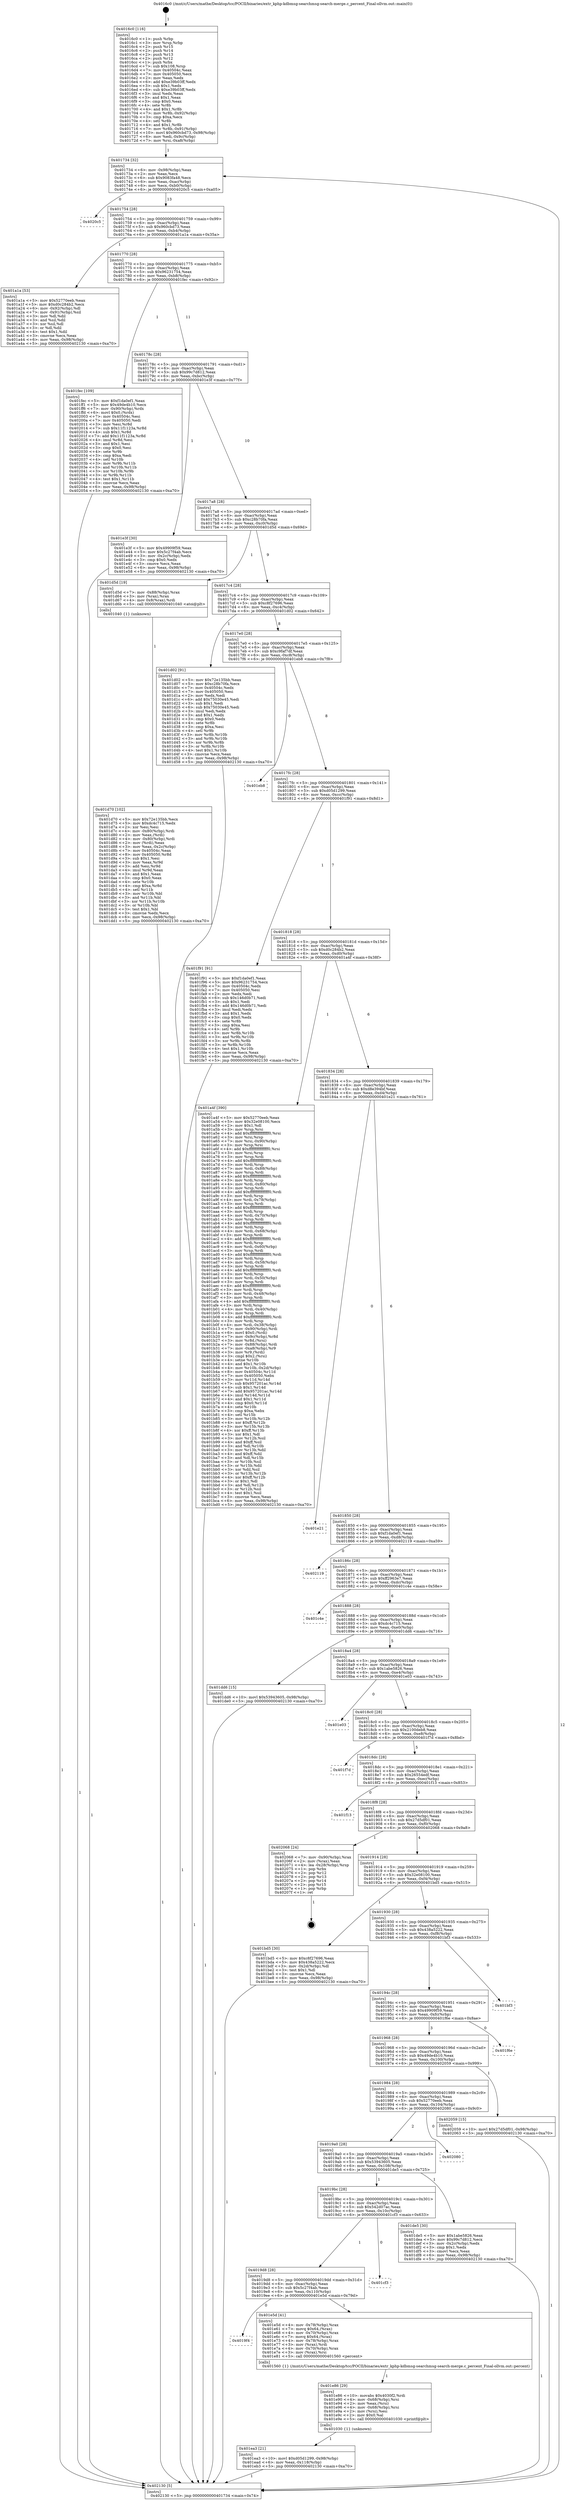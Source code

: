 digraph "0x4016c0" {
  label = "0x4016c0 (/mnt/c/Users/mathe/Desktop/tcc/POCII/binaries/extr_kphp-kdbmsg-searchmsg-search-merge.c_percent_Final-ollvm.out::main(0))"
  labelloc = "t"
  node[shape=record]

  Entry [label="",width=0.3,height=0.3,shape=circle,fillcolor=black,style=filled]
  "0x401734" [label="{
     0x401734 [32]\l
     | [instrs]\l
     &nbsp;&nbsp;0x401734 \<+6\>: mov -0x98(%rbp),%eax\l
     &nbsp;&nbsp;0x40173a \<+2\>: mov %eax,%ecx\l
     &nbsp;&nbsp;0x40173c \<+6\>: sub $0x9083fa48,%ecx\l
     &nbsp;&nbsp;0x401742 \<+6\>: mov %eax,-0xac(%rbp)\l
     &nbsp;&nbsp;0x401748 \<+6\>: mov %ecx,-0xb0(%rbp)\l
     &nbsp;&nbsp;0x40174e \<+6\>: je 00000000004020c5 \<main+0xa05\>\l
  }"]
  "0x4020c5" [label="{
     0x4020c5\l
  }", style=dashed]
  "0x401754" [label="{
     0x401754 [28]\l
     | [instrs]\l
     &nbsp;&nbsp;0x401754 \<+5\>: jmp 0000000000401759 \<main+0x99\>\l
     &nbsp;&nbsp;0x401759 \<+6\>: mov -0xac(%rbp),%eax\l
     &nbsp;&nbsp;0x40175f \<+5\>: sub $0x960cbd73,%eax\l
     &nbsp;&nbsp;0x401764 \<+6\>: mov %eax,-0xb4(%rbp)\l
     &nbsp;&nbsp;0x40176a \<+6\>: je 0000000000401a1a \<main+0x35a\>\l
  }"]
  Exit [label="",width=0.3,height=0.3,shape=circle,fillcolor=black,style=filled,peripheries=2]
  "0x401a1a" [label="{
     0x401a1a [53]\l
     | [instrs]\l
     &nbsp;&nbsp;0x401a1a \<+5\>: mov $0x52770eeb,%eax\l
     &nbsp;&nbsp;0x401a1f \<+5\>: mov $0xd0c284b2,%ecx\l
     &nbsp;&nbsp;0x401a24 \<+6\>: mov -0x92(%rbp),%dl\l
     &nbsp;&nbsp;0x401a2a \<+7\>: mov -0x91(%rbp),%sil\l
     &nbsp;&nbsp;0x401a31 \<+3\>: mov %dl,%dil\l
     &nbsp;&nbsp;0x401a34 \<+3\>: and %sil,%dil\l
     &nbsp;&nbsp;0x401a37 \<+3\>: xor %sil,%dl\l
     &nbsp;&nbsp;0x401a3a \<+3\>: or %dl,%dil\l
     &nbsp;&nbsp;0x401a3d \<+4\>: test $0x1,%dil\l
     &nbsp;&nbsp;0x401a41 \<+3\>: cmovne %ecx,%eax\l
     &nbsp;&nbsp;0x401a44 \<+6\>: mov %eax,-0x98(%rbp)\l
     &nbsp;&nbsp;0x401a4a \<+5\>: jmp 0000000000402130 \<main+0xa70\>\l
  }"]
  "0x401770" [label="{
     0x401770 [28]\l
     | [instrs]\l
     &nbsp;&nbsp;0x401770 \<+5\>: jmp 0000000000401775 \<main+0xb5\>\l
     &nbsp;&nbsp;0x401775 \<+6\>: mov -0xac(%rbp),%eax\l
     &nbsp;&nbsp;0x40177b \<+5\>: sub $0x96231754,%eax\l
     &nbsp;&nbsp;0x401780 \<+6\>: mov %eax,-0xb8(%rbp)\l
     &nbsp;&nbsp;0x401786 \<+6\>: je 0000000000401fec \<main+0x92c\>\l
  }"]
  "0x402130" [label="{
     0x402130 [5]\l
     | [instrs]\l
     &nbsp;&nbsp;0x402130 \<+5\>: jmp 0000000000401734 \<main+0x74\>\l
  }"]
  "0x4016c0" [label="{
     0x4016c0 [116]\l
     | [instrs]\l
     &nbsp;&nbsp;0x4016c0 \<+1\>: push %rbp\l
     &nbsp;&nbsp;0x4016c1 \<+3\>: mov %rsp,%rbp\l
     &nbsp;&nbsp;0x4016c4 \<+2\>: push %r15\l
     &nbsp;&nbsp;0x4016c6 \<+2\>: push %r14\l
     &nbsp;&nbsp;0x4016c8 \<+2\>: push %r13\l
     &nbsp;&nbsp;0x4016ca \<+2\>: push %r12\l
     &nbsp;&nbsp;0x4016cc \<+1\>: push %rbx\l
     &nbsp;&nbsp;0x4016cd \<+7\>: sub $0x108,%rsp\l
     &nbsp;&nbsp;0x4016d4 \<+7\>: mov 0x40504c,%eax\l
     &nbsp;&nbsp;0x4016db \<+7\>: mov 0x405050,%ecx\l
     &nbsp;&nbsp;0x4016e2 \<+2\>: mov %eax,%edx\l
     &nbsp;&nbsp;0x4016e4 \<+6\>: add $0xe39b03ff,%edx\l
     &nbsp;&nbsp;0x4016ea \<+3\>: sub $0x1,%edx\l
     &nbsp;&nbsp;0x4016ed \<+6\>: sub $0xe39b03ff,%edx\l
     &nbsp;&nbsp;0x4016f3 \<+3\>: imul %edx,%eax\l
     &nbsp;&nbsp;0x4016f6 \<+3\>: and $0x1,%eax\l
     &nbsp;&nbsp;0x4016f9 \<+3\>: cmp $0x0,%eax\l
     &nbsp;&nbsp;0x4016fc \<+4\>: sete %r8b\l
     &nbsp;&nbsp;0x401700 \<+4\>: and $0x1,%r8b\l
     &nbsp;&nbsp;0x401704 \<+7\>: mov %r8b,-0x92(%rbp)\l
     &nbsp;&nbsp;0x40170b \<+3\>: cmp $0xa,%ecx\l
     &nbsp;&nbsp;0x40170e \<+4\>: setl %r8b\l
     &nbsp;&nbsp;0x401712 \<+4\>: and $0x1,%r8b\l
     &nbsp;&nbsp;0x401716 \<+7\>: mov %r8b,-0x91(%rbp)\l
     &nbsp;&nbsp;0x40171d \<+10\>: movl $0x960cbd73,-0x98(%rbp)\l
     &nbsp;&nbsp;0x401727 \<+6\>: mov %edi,-0x9c(%rbp)\l
     &nbsp;&nbsp;0x40172d \<+7\>: mov %rsi,-0xa8(%rbp)\l
  }"]
  "0x401ea3" [label="{
     0x401ea3 [21]\l
     | [instrs]\l
     &nbsp;&nbsp;0x401ea3 \<+10\>: movl $0xd05d1299,-0x98(%rbp)\l
     &nbsp;&nbsp;0x401ead \<+6\>: mov %eax,-0x118(%rbp)\l
     &nbsp;&nbsp;0x401eb3 \<+5\>: jmp 0000000000402130 \<main+0xa70\>\l
  }"]
  "0x401fec" [label="{
     0x401fec [109]\l
     | [instrs]\l
     &nbsp;&nbsp;0x401fec \<+5\>: mov $0xf1da0ef1,%eax\l
     &nbsp;&nbsp;0x401ff1 \<+5\>: mov $0x49de4b10,%ecx\l
     &nbsp;&nbsp;0x401ff6 \<+7\>: mov -0x90(%rbp),%rdx\l
     &nbsp;&nbsp;0x401ffd \<+6\>: movl $0x0,(%rdx)\l
     &nbsp;&nbsp;0x402003 \<+7\>: mov 0x40504c,%esi\l
     &nbsp;&nbsp;0x40200a \<+7\>: mov 0x405050,%edi\l
     &nbsp;&nbsp;0x402011 \<+3\>: mov %esi,%r8d\l
     &nbsp;&nbsp;0x402014 \<+7\>: sub $0x11f1123a,%r8d\l
     &nbsp;&nbsp;0x40201b \<+4\>: sub $0x1,%r8d\l
     &nbsp;&nbsp;0x40201f \<+7\>: add $0x11f1123a,%r8d\l
     &nbsp;&nbsp;0x402026 \<+4\>: imul %r8d,%esi\l
     &nbsp;&nbsp;0x40202a \<+3\>: and $0x1,%esi\l
     &nbsp;&nbsp;0x40202d \<+3\>: cmp $0x0,%esi\l
     &nbsp;&nbsp;0x402030 \<+4\>: sete %r9b\l
     &nbsp;&nbsp;0x402034 \<+3\>: cmp $0xa,%edi\l
     &nbsp;&nbsp;0x402037 \<+4\>: setl %r10b\l
     &nbsp;&nbsp;0x40203b \<+3\>: mov %r9b,%r11b\l
     &nbsp;&nbsp;0x40203e \<+3\>: and %r10b,%r11b\l
     &nbsp;&nbsp;0x402041 \<+3\>: xor %r10b,%r9b\l
     &nbsp;&nbsp;0x402044 \<+3\>: or %r9b,%r11b\l
     &nbsp;&nbsp;0x402047 \<+4\>: test $0x1,%r11b\l
     &nbsp;&nbsp;0x40204b \<+3\>: cmovne %ecx,%eax\l
     &nbsp;&nbsp;0x40204e \<+6\>: mov %eax,-0x98(%rbp)\l
     &nbsp;&nbsp;0x402054 \<+5\>: jmp 0000000000402130 \<main+0xa70\>\l
  }"]
  "0x40178c" [label="{
     0x40178c [28]\l
     | [instrs]\l
     &nbsp;&nbsp;0x40178c \<+5\>: jmp 0000000000401791 \<main+0xd1\>\l
     &nbsp;&nbsp;0x401791 \<+6\>: mov -0xac(%rbp),%eax\l
     &nbsp;&nbsp;0x401797 \<+5\>: sub $0x99c7d812,%eax\l
     &nbsp;&nbsp;0x40179c \<+6\>: mov %eax,-0xbc(%rbp)\l
     &nbsp;&nbsp;0x4017a2 \<+6\>: je 0000000000401e3f \<main+0x77f\>\l
  }"]
  "0x401e86" [label="{
     0x401e86 [29]\l
     | [instrs]\l
     &nbsp;&nbsp;0x401e86 \<+10\>: movabs $0x4030f2,%rdi\l
     &nbsp;&nbsp;0x401e90 \<+4\>: mov -0x68(%rbp),%rsi\l
     &nbsp;&nbsp;0x401e94 \<+2\>: mov %eax,(%rsi)\l
     &nbsp;&nbsp;0x401e96 \<+4\>: mov -0x68(%rbp),%rsi\l
     &nbsp;&nbsp;0x401e9a \<+2\>: mov (%rsi),%esi\l
     &nbsp;&nbsp;0x401e9c \<+2\>: mov $0x0,%al\l
     &nbsp;&nbsp;0x401e9e \<+5\>: call 0000000000401030 \<printf@plt\>\l
     | [calls]\l
     &nbsp;&nbsp;0x401030 \{1\} (unknown)\l
  }"]
  "0x401e3f" [label="{
     0x401e3f [30]\l
     | [instrs]\l
     &nbsp;&nbsp;0x401e3f \<+5\>: mov $0x49909f59,%eax\l
     &nbsp;&nbsp;0x401e44 \<+5\>: mov $0x5c27f4ab,%ecx\l
     &nbsp;&nbsp;0x401e49 \<+3\>: mov -0x2c(%rbp),%edx\l
     &nbsp;&nbsp;0x401e4c \<+3\>: cmp $0x0,%edx\l
     &nbsp;&nbsp;0x401e4f \<+3\>: cmove %ecx,%eax\l
     &nbsp;&nbsp;0x401e52 \<+6\>: mov %eax,-0x98(%rbp)\l
     &nbsp;&nbsp;0x401e58 \<+5\>: jmp 0000000000402130 \<main+0xa70\>\l
  }"]
  "0x4017a8" [label="{
     0x4017a8 [28]\l
     | [instrs]\l
     &nbsp;&nbsp;0x4017a8 \<+5\>: jmp 00000000004017ad \<main+0xed\>\l
     &nbsp;&nbsp;0x4017ad \<+6\>: mov -0xac(%rbp),%eax\l
     &nbsp;&nbsp;0x4017b3 \<+5\>: sub $0xc28b70fa,%eax\l
     &nbsp;&nbsp;0x4017b8 \<+6\>: mov %eax,-0xc0(%rbp)\l
     &nbsp;&nbsp;0x4017be \<+6\>: je 0000000000401d5d \<main+0x69d\>\l
  }"]
  "0x4019f4" [label="{
     0x4019f4\l
  }", style=dashed]
  "0x401d5d" [label="{
     0x401d5d [19]\l
     | [instrs]\l
     &nbsp;&nbsp;0x401d5d \<+7\>: mov -0x88(%rbp),%rax\l
     &nbsp;&nbsp;0x401d64 \<+3\>: mov (%rax),%rax\l
     &nbsp;&nbsp;0x401d67 \<+4\>: mov 0x8(%rax),%rdi\l
     &nbsp;&nbsp;0x401d6b \<+5\>: call 0000000000401040 \<atoi@plt\>\l
     | [calls]\l
     &nbsp;&nbsp;0x401040 \{1\} (unknown)\l
  }"]
  "0x4017c4" [label="{
     0x4017c4 [28]\l
     | [instrs]\l
     &nbsp;&nbsp;0x4017c4 \<+5\>: jmp 00000000004017c9 \<main+0x109\>\l
     &nbsp;&nbsp;0x4017c9 \<+6\>: mov -0xac(%rbp),%eax\l
     &nbsp;&nbsp;0x4017cf \<+5\>: sub $0xc8f27696,%eax\l
     &nbsp;&nbsp;0x4017d4 \<+6\>: mov %eax,-0xc4(%rbp)\l
     &nbsp;&nbsp;0x4017da \<+6\>: je 0000000000401d02 \<main+0x642\>\l
  }"]
  "0x401e5d" [label="{
     0x401e5d [41]\l
     | [instrs]\l
     &nbsp;&nbsp;0x401e5d \<+4\>: mov -0x78(%rbp),%rax\l
     &nbsp;&nbsp;0x401e61 \<+7\>: movq $0x64,(%rax)\l
     &nbsp;&nbsp;0x401e68 \<+4\>: mov -0x70(%rbp),%rax\l
     &nbsp;&nbsp;0x401e6c \<+7\>: movq $0x64,(%rax)\l
     &nbsp;&nbsp;0x401e73 \<+4\>: mov -0x78(%rbp),%rax\l
     &nbsp;&nbsp;0x401e77 \<+3\>: mov (%rax),%rdi\l
     &nbsp;&nbsp;0x401e7a \<+4\>: mov -0x70(%rbp),%rax\l
     &nbsp;&nbsp;0x401e7e \<+3\>: mov (%rax),%rsi\l
     &nbsp;&nbsp;0x401e81 \<+5\>: call 0000000000401560 \<percent\>\l
     | [calls]\l
     &nbsp;&nbsp;0x401560 \{1\} (/mnt/c/Users/mathe/Desktop/tcc/POCII/binaries/extr_kphp-kdbmsg-searchmsg-search-merge.c_percent_Final-ollvm.out::percent)\l
  }"]
  "0x401d02" [label="{
     0x401d02 [91]\l
     | [instrs]\l
     &nbsp;&nbsp;0x401d02 \<+5\>: mov $0x72e135bb,%eax\l
     &nbsp;&nbsp;0x401d07 \<+5\>: mov $0xc28b70fa,%ecx\l
     &nbsp;&nbsp;0x401d0c \<+7\>: mov 0x40504c,%edx\l
     &nbsp;&nbsp;0x401d13 \<+7\>: mov 0x405050,%esi\l
     &nbsp;&nbsp;0x401d1a \<+2\>: mov %edx,%edi\l
     &nbsp;&nbsp;0x401d1c \<+6\>: add $0x75030e45,%edi\l
     &nbsp;&nbsp;0x401d22 \<+3\>: sub $0x1,%edi\l
     &nbsp;&nbsp;0x401d25 \<+6\>: sub $0x75030e45,%edi\l
     &nbsp;&nbsp;0x401d2b \<+3\>: imul %edi,%edx\l
     &nbsp;&nbsp;0x401d2e \<+3\>: and $0x1,%edx\l
     &nbsp;&nbsp;0x401d31 \<+3\>: cmp $0x0,%edx\l
     &nbsp;&nbsp;0x401d34 \<+4\>: sete %r8b\l
     &nbsp;&nbsp;0x401d38 \<+3\>: cmp $0xa,%esi\l
     &nbsp;&nbsp;0x401d3b \<+4\>: setl %r9b\l
     &nbsp;&nbsp;0x401d3f \<+3\>: mov %r8b,%r10b\l
     &nbsp;&nbsp;0x401d42 \<+3\>: and %r9b,%r10b\l
     &nbsp;&nbsp;0x401d45 \<+3\>: xor %r9b,%r8b\l
     &nbsp;&nbsp;0x401d48 \<+3\>: or %r8b,%r10b\l
     &nbsp;&nbsp;0x401d4b \<+4\>: test $0x1,%r10b\l
     &nbsp;&nbsp;0x401d4f \<+3\>: cmovne %ecx,%eax\l
     &nbsp;&nbsp;0x401d52 \<+6\>: mov %eax,-0x98(%rbp)\l
     &nbsp;&nbsp;0x401d58 \<+5\>: jmp 0000000000402130 \<main+0xa70\>\l
  }"]
  "0x4017e0" [label="{
     0x4017e0 [28]\l
     | [instrs]\l
     &nbsp;&nbsp;0x4017e0 \<+5\>: jmp 00000000004017e5 \<main+0x125\>\l
     &nbsp;&nbsp;0x4017e5 \<+6\>: mov -0xac(%rbp),%eax\l
     &nbsp;&nbsp;0x4017eb \<+5\>: sub $0xc9faf7df,%eax\l
     &nbsp;&nbsp;0x4017f0 \<+6\>: mov %eax,-0xc8(%rbp)\l
     &nbsp;&nbsp;0x4017f6 \<+6\>: je 0000000000401eb8 \<main+0x7f8\>\l
  }"]
  "0x4019d8" [label="{
     0x4019d8 [28]\l
     | [instrs]\l
     &nbsp;&nbsp;0x4019d8 \<+5\>: jmp 00000000004019dd \<main+0x31d\>\l
     &nbsp;&nbsp;0x4019dd \<+6\>: mov -0xac(%rbp),%eax\l
     &nbsp;&nbsp;0x4019e3 \<+5\>: sub $0x5c27f4ab,%eax\l
     &nbsp;&nbsp;0x4019e8 \<+6\>: mov %eax,-0x110(%rbp)\l
     &nbsp;&nbsp;0x4019ee \<+6\>: je 0000000000401e5d \<main+0x79d\>\l
  }"]
  "0x401eb8" [label="{
     0x401eb8\l
  }", style=dashed]
  "0x4017fc" [label="{
     0x4017fc [28]\l
     | [instrs]\l
     &nbsp;&nbsp;0x4017fc \<+5\>: jmp 0000000000401801 \<main+0x141\>\l
     &nbsp;&nbsp;0x401801 \<+6\>: mov -0xac(%rbp),%eax\l
     &nbsp;&nbsp;0x401807 \<+5\>: sub $0xd05d1299,%eax\l
     &nbsp;&nbsp;0x40180c \<+6\>: mov %eax,-0xcc(%rbp)\l
     &nbsp;&nbsp;0x401812 \<+6\>: je 0000000000401f91 \<main+0x8d1\>\l
  }"]
  "0x401cf3" [label="{
     0x401cf3\l
  }", style=dashed]
  "0x401f91" [label="{
     0x401f91 [91]\l
     | [instrs]\l
     &nbsp;&nbsp;0x401f91 \<+5\>: mov $0xf1da0ef1,%eax\l
     &nbsp;&nbsp;0x401f96 \<+5\>: mov $0x96231754,%ecx\l
     &nbsp;&nbsp;0x401f9b \<+7\>: mov 0x40504c,%edx\l
     &nbsp;&nbsp;0x401fa2 \<+7\>: mov 0x405050,%esi\l
     &nbsp;&nbsp;0x401fa9 \<+2\>: mov %edx,%edi\l
     &nbsp;&nbsp;0x401fab \<+6\>: sub $0x146d0b71,%edi\l
     &nbsp;&nbsp;0x401fb1 \<+3\>: sub $0x1,%edi\l
     &nbsp;&nbsp;0x401fb4 \<+6\>: add $0x146d0b71,%edi\l
     &nbsp;&nbsp;0x401fba \<+3\>: imul %edi,%edx\l
     &nbsp;&nbsp;0x401fbd \<+3\>: and $0x1,%edx\l
     &nbsp;&nbsp;0x401fc0 \<+3\>: cmp $0x0,%edx\l
     &nbsp;&nbsp;0x401fc3 \<+4\>: sete %r8b\l
     &nbsp;&nbsp;0x401fc7 \<+3\>: cmp $0xa,%esi\l
     &nbsp;&nbsp;0x401fca \<+4\>: setl %r9b\l
     &nbsp;&nbsp;0x401fce \<+3\>: mov %r8b,%r10b\l
     &nbsp;&nbsp;0x401fd1 \<+3\>: and %r9b,%r10b\l
     &nbsp;&nbsp;0x401fd4 \<+3\>: xor %r9b,%r8b\l
     &nbsp;&nbsp;0x401fd7 \<+3\>: or %r8b,%r10b\l
     &nbsp;&nbsp;0x401fda \<+4\>: test $0x1,%r10b\l
     &nbsp;&nbsp;0x401fde \<+3\>: cmovne %ecx,%eax\l
     &nbsp;&nbsp;0x401fe1 \<+6\>: mov %eax,-0x98(%rbp)\l
     &nbsp;&nbsp;0x401fe7 \<+5\>: jmp 0000000000402130 \<main+0xa70\>\l
  }"]
  "0x401818" [label="{
     0x401818 [28]\l
     | [instrs]\l
     &nbsp;&nbsp;0x401818 \<+5\>: jmp 000000000040181d \<main+0x15d\>\l
     &nbsp;&nbsp;0x40181d \<+6\>: mov -0xac(%rbp),%eax\l
     &nbsp;&nbsp;0x401823 \<+5\>: sub $0xd0c284b2,%eax\l
     &nbsp;&nbsp;0x401828 \<+6\>: mov %eax,-0xd0(%rbp)\l
     &nbsp;&nbsp;0x40182e \<+6\>: je 0000000000401a4f \<main+0x38f\>\l
  }"]
  "0x4019bc" [label="{
     0x4019bc [28]\l
     | [instrs]\l
     &nbsp;&nbsp;0x4019bc \<+5\>: jmp 00000000004019c1 \<main+0x301\>\l
     &nbsp;&nbsp;0x4019c1 \<+6\>: mov -0xac(%rbp),%eax\l
     &nbsp;&nbsp;0x4019c7 \<+5\>: sub $0x542d07ac,%eax\l
     &nbsp;&nbsp;0x4019cc \<+6\>: mov %eax,-0x10c(%rbp)\l
     &nbsp;&nbsp;0x4019d2 \<+6\>: je 0000000000401cf3 \<main+0x633\>\l
  }"]
  "0x401a4f" [label="{
     0x401a4f [390]\l
     | [instrs]\l
     &nbsp;&nbsp;0x401a4f \<+5\>: mov $0x52770eeb,%eax\l
     &nbsp;&nbsp;0x401a54 \<+5\>: mov $0x32e08100,%ecx\l
     &nbsp;&nbsp;0x401a59 \<+2\>: mov $0x1,%dl\l
     &nbsp;&nbsp;0x401a5b \<+3\>: mov %rsp,%rsi\l
     &nbsp;&nbsp;0x401a5e \<+4\>: add $0xfffffffffffffff0,%rsi\l
     &nbsp;&nbsp;0x401a62 \<+3\>: mov %rsi,%rsp\l
     &nbsp;&nbsp;0x401a65 \<+7\>: mov %rsi,-0x90(%rbp)\l
     &nbsp;&nbsp;0x401a6c \<+3\>: mov %rsp,%rsi\l
     &nbsp;&nbsp;0x401a6f \<+4\>: add $0xfffffffffffffff0,%rsi\l
     &nbsp;&nbsp;0x401a73 \<+3\>: mov %rsi,%rsp\l
     &nbsp;&nbsp;0x401a76 \<+3\>: mov %rsp,%rdi\l
     &nbsp;&nbsp;0x401a79 \<+4\>: add $0xfffffffffffffff0,%rdi\l
     &nbsp;&nbsp;0x401a7d \<+3\>: mov %rdi,%rsp\l
     &nbsp;&nbsp;0x401a80 \<+7\>: mov %rdi,-0x88(%rbp)\l
     &nbsp;&nbsp;0x401a87 \<+3\>: mov %rsp,%rdi\l
     &nbsp;&nbsp;0x401a8a \<+4\>: add $0xfffffffffffffff0,%rdi\l
     &nbsp;&nbsp;0x401a8e \<+3\>: mov %rdi,%rsp\l
     &nbsp;&nbsp;0x401a91 \<+4\>: mov %rdi,-0x80(%rbp)\l
     &nbsp;&nbsp;0x401a95 \<+3\>: mov %rsp,%rdi\l
     &nbsp;&nbsp;0x401a98 \<+4\>: add $0xfffffffffffffff0,%rdi\l
     &nbsp;&nbsp;0x401a9c \<+3\>: mov %rdi,%rsp\l
     &nbsp;&nbsp;0x401a9f \<+4\>: mov %rdi,-0x78(%rbp)\l
     &nbsp;&nbsp;0x401aa3 \<+3\>: mov %rsp,%rdi\l
     &nbsp;&nbsp;0x401aa6 \<+4\>: add $0xfffffffffffffff0,%rdi\l
     &nbsp;&nbsp;0x401aaa \<+3\>: mov %rdi,%rsp\l
     &nbsp;&nbsp;0x401aad \<+4\>: mov %rdi,-0x70(%rbp)\l
     &nbsp;&nbsp;0x401ab1 \<+3\>: mov %rsp,%rdi\l
     &nbsp;&nbsp;0x401ab4 \<+4\>: add $0xfffffffffffffff0,%rdi\l
     &nbsp;&nbsp;0x401ab8 \<+3\>: mov %rdi,%rsp\l
     &nbsp;&nbsp;0x401abb \<+4\>: mov %rdi,-0x68(%rbp)\l
     &nbsp;&nbsp;0x401abf \<+3\>: mov %rsp,%rdi\l
     &nbsp;&nbsp;0x401ac2 \<+4\>: add $0xfffffffffffffff0,%rdi\l
     &nbsp;&nbsp;0x401ac6 \<+3\>: mov %rdi,%rsp\l
     &nbsp;&nbsp;0x401ac9 \<+4\>: mov %rdi,-0x60(%rbp)\l
     &nbsp;&nbsp;0x401acd \<+3\>: mov %rsp,%rdi\l
     &nbsp;&nbsp;0x401ad0 \<+4\>: add $0xfffffffffffffff0,%rdi\l
     &nbsp;&nbsp;0x401ad4 \<+3\>: mov %rdi,%rsp\l
     &nbsp;&nbsp;0x401ad7 \<+4\>: mov %rdi,-0x58(%rbp)\l
     &nbsp;&nbsp;0x401adb \<+3\>: mov %rsp,%rdi\l
     &nbsp;&nbsp;0x401ade \<+4\>: add $0xfffffffffffffff0,%rdi\l
     &nbsp;&nbsp;0x401ae2 \<+3\>: mov %rdi,%rsp\l
     &nbsp;&nbsp;0x401ae5 \<+4\>: mov %rdi,-0x50(%rbp)\l
     &nbsp;&nbsp;0x401ae9 \<+3\>: mov %rsp,%rdi\l
     &nbsp;&nbsp;0x401aec \<+4\>: add $0xfffffffffffffff0,%rdi\l
     &nbsp;&nbsp;0x401af0 \<+3\>: mov %rdi,%rsp\l
     &nbsp;&nbsp;0x401af3 \<+4\>: mov %rdi,-0x48(%rbp)\l
     &nbsp;&nbsp;0x401af7 \<+3\>: mov %rsp,%rdi\l
     &nbsp;&nbsp;0x401afa \<+4\>: add $0xfffffffffffffff0,%rdi\l
     &nbsp;&nbsp;0x401afe \<+3\>: mov %rdi,%rsp\l
     &nbsp;&nbsp;0x401b01 \<+4\>: mov %rdi,-0x40(%rbp)\l
     &nbsp;&nbsp;0x401b05 \<+3\>: mov %rsp,%rdi\l
     &nbsp;&nbsp;0x401b08 \<+4\>: add $0xfffffffffffffff0,%rdi\l
     &nbsp;&nbsp;0x401b0c \<+3\>: mov %rdi,%rsp\l
     &nbsp;&nbsp;0x401b0f \<+4\>: mov %rdi,-0x38(%rbp)\l
     &nbsp;&nbsp;0x401b13 \<+7\>: mov -0x90(%rbp),%rdi\l
     &nbsp;&nbsp;0x401b1a \<+6\>: movl $0x0,(%rdi)\l
     &nbsp;&nbsp;0x401b20 \<+7\>: mov -0x9c(%rbp),%r8d\l
     &nbsp;&nbsp;0x401b27 \<+3\>: mov %r8d,(%rsi)\l
     &nbsp;&nbsp;0x401b2a \<+7\>: mov -0x88(%rbp),%rdi\l
     &nbsp;&nbsp;0x401b31 \<+7\>: mov -0xa8(%rbp),%r9\l
     &nbsp;&nbsp;0x401b38 \<+3\>: mov %r9,(%rdi)\l
     &nbsp;&nbsp;0x401b3b \<+3\>: cmpl $0x2,(%rsi)\l
     &nbsp;&nbsp;0x401b3e \<+4\>: setne %r10b\l
     &nbsp;&nbsp;0x401b42 \<+4\>: and $0x1,%r10b\l
     &nbsp;&nbsp;0x401b46 \<+4\>: mov %r10b,-0x2d(%rbp)\l
     &nbsp;&nbsp;0x401b4a \<+8\>: mov 0x40504c,%r11d\l
     &nbsp;&nbsp;0x401b52 \<+7\>: mov 0x405050,%ebx\l
     &nbsp;&nbsp;0x401b59 \<+3\>: mov %r11d,%r14d\l
     &nbsp;&nbsp;0x401b5c \<+7\>: sub $0x957201ac,%r14d\l
     &nbsp;&nbsp;0x401b63 \<+4\>: sub $0x1,%r14d\l
     &nbsp;&nbsp;0x401b67 \<+7\>: add $0x957201ac,%r14d\l
     &nbsp;&nbsp;0x401b6e \<+4\>: imul %r14d,%r11d\l
     &nbsp;&nbsp;0x401b72 \<+4\>: and $0x1,%r11d\l
     &nbsp;&nbsp;0x401b76 \<+4\>: cmp $0x0,%r11d\l
     &nbsp;&nbsp;0x401b7a \<+4\>: sete %r10b\l
     &nbsp;&nbsp;0x401b7e \<+3\>: cmp $0xa,%ebx\l
     &nbsp;&nbsp;0x401b81 \<+4\>: setl %r15b\l
     &nbsp;&nbsp;0x401b85 \<+3\>: mov %r10b,%r12b\l
     &nbsp;&nbsp;0x401b88 \<+4\>: xor $0xff,%r12b\l
     &nbsp;&nbsp;0x401b8c \<+3\>: mov %r15b,%r13b\l
     &nbsp;&nbsp;0x401b8f \<+4\>: xor $0xff,%r13b\l
     &nbsp;&nbsp;0x401b93 \<+3\>: xor $0x1,%dl\l
     &nbsp;&nbsp;0x401b96 \<+3\>: mov %r12b,%sil\l
     &nbsp;&nbsp;0x401b99 \<+4\>: and $0xff,%sil\l
     &nbsp;&nbsp;0x401b9d \<+3\>: and %dl,%r10b\l
     &nbsp;&nbsp;0x401ba0 \<+3\>: mov %r13b,%dil\l
     &nbsp;&nbsp;0x401ba3 \<+4\>: and $0xff,%dil\l
     &nbsp;&nbsp;0x401ba7 \<+3\>: and %dl,%r15b\l
     &nbsp;&nbsp;0x401baa \<+3\>: or %r10b,%sil\l
     &nbsp;&nbsp;0x401bad \<+3\>: or %r15b,%dil\l
     &nbsp;&nbsp;0x401bb0 \<+3\>: xor %dil,%sil\l
     &nbsp;&nbsp;0x401bb3 \<+3\>: or %r13b,%r12b\l
     &nbsp;&nbsp;0x401bb6 \<+4\>: xor $0xff,%r12b\l
     &nbsp;&nbsp;0x401bba \<+3\>: or $0x1,%dl\l
     &nbsp;&nbsp;0x401bbd \<+3\>: and %dl,%r12b\l
     &nbsp;&nbsp;0x401bc0 \<+3\>: or %r12b,%sil\l
     &nbsp;&nbsp;0x401bc3 \<+4\>: test $0x1,%sil\l
     &nbsp;&nbsp;0x401bc7 \<+3\>: cmovne %ecx,%eax\l
     &nbsp;&nbsp;0x401bca \<+6\>: mov %eax,-0x98(%rbp)\l
     &nbsp;&nbsp;0x401bd0 \<+5\>: jmp 0000000000402130 \<main+0xa70\>\l
  }"]
  "0x401834" [label="{
     0x401834 [28]\l
     | [instrs]\l
     &nbsp;&nbsp;0x401834 \<+5\>: jmp 0000000000401839 \<main+0x179\>\l
     &nbsp;&nbsp;0x401839 \<+6\>: mov -0xac(%rbp),%eax\l
     &nbsp;&nbsp;0x40183f \<+5\>: sub $0xd8e394bf,%eax\l
     &nbsp;&nbsp;0x401844 \<+6\>: mov %eax,-0xd4(%rbp)\l
     &nbsp;&nbsp;0x40184a \<+6\>: je 0000000000401e21 \<main+0x761\>\l
  }"]
  "0x401de5" [label="{
     0x401de5 [30]\l
     | [instrs]\l
     &nbsp;&nbsp;0x401de5 \<+5\>: mov $0x1abe5826,%eax\l
     &nbsp;&nbsp;0x401dea \<+5\>: mov $0x99c7d812,%ecx\l
     &nbsp;&nbsp;0x401def \<+3\>: mov -0x2c(%rbp),%edx\l
     &nbsp;&nbsp;0x401df2 \<+3\>: cmp $0x1,%edx\l
     &nbsp;&nbsp;0x401df5 \<+3\>: cmovl %ecx,%eax\l
     &nbsp;&nbsp;0x401df8 \<+6\>: mov %eax,-0x98(%rbp)\l
     &nbsp;&nbsp;0x401dfe \<+5\>: jmp 0000000000402130 \<main+0xa70\>\l
  }"]
  "0x4019a0" [label="{
     0x4019a0 [28]\l
     | [instrs]\l
     &nbsp;&nbsp;0x4019a0 \<+5\>: jmp 00000000004019a5 \<main+0x2e5\>\l
     &nbsp;&nbsp;0x4019a5 \<+6\>: mov -0xac(%rbp),%eax\l
     &nbsp;&nbsp;0x4019ab \<+5\>: sub $0x53943605,%eax\l
     &nbsp;&nbsp;0x4019b0 \<+6\>: mov %eax,-0x108(%rbp)\l
     &nbsp;&nbsp;0x4019b6 \<+6\>: je 0000000000401de5 \<main+0x725\>\l
  }"]
  "0x401e21" [label="{
     0x401e21\l
  }", style=dashed]
  "0x401850" [label="{
     0x401850 [28]\l
     | [instrs]\l
     &nbsp;&nbsp;0x401850 \<+5\>: jmp 0000000000401855 \<main+0x195\>\l
     &nbsp;&nbsp;0x401855 \<+6\>: mov -0xac(%rbp),%eax\l
     &nbsp;&nbsp;0x40185b \<+5\>: sub $0xf1da0ef1,%eax\l
     &nbsp;&nbsp;0x401860 \<+6\>: mov %eax,-0xd8(%rbp)\l
     &nbsp;&nbsp;0x401866 \<+6\>: je 0000000000402119 \<main+0xa59\>\l
  }"]
  "0x402080" [label="{
     0x402080\l
  }", style=dashed]
  "0x402119" [label="{
     0x402119\l
  }", style=dashed]
  "0x40186c" [label="{
     0x40186c [28]\l
     | [instrs]\l
     &nbsp;&nbsp;0x40186c \<+5\>: jmp 0000000000401871 \<main+0x1b1\>\l
     &nbsp;&nbsp;0x401871 \<+6\>: mov -0xac(%rbp),%eax\l
     &nbsp;&nbsp;0x401877 \<+5\>: sub $0xff2963e7,%eax\l
     &nbsp;&nbsp;0x40187c \<+6\>: mov %eax,-0xdc(%rbp)\l
     &nbsp;&nbsp;0x401882 \<+6\>: je 0000000000401c4e \<main+0x58e\>\l
  }"]
  "0x401984" [label="{
     0x401984 [28]\l
     | [instrs]\l
     &nbsp;&nbsp;0x401984 \<+5\>: jmp 0000000000401989 \<main+0x2c9\>\l
     &nbsp;&nbsp;0x401989 \<+6\>: mov -0xac(%rbp),%eax\l
     &nbsp;&nbsp;0x40198f \<+5\>: sub $0x52770eeb,%eax\l
     &nbsp;&nbsp;0x401994 \<+6\>: mov %eax,-0x104(%rbp)\l
     &nbsp;&nbsp;0x40199a \<+6\>: je 0000000000402080 \<main+0x9c0\>\l
  }"]
  "0x401c4e" [label="{
     0x401c4e\l
  }", style=dashed]
  "0x401888" [label="{
     0x401888 [28]\l
     | [instrs]\l
     &nbsp;&nbsp;0x401888 \<+5\>: jmp 000000000040188d \<main+0x1cd\>\l
     &nbsp;&nbsp;0x40188d \<+6\>: mov -0xac(%rbp),%eax\l
     &nbsp;&nbsp;0x401893 \<+5\>: sub $0xdc4c715,%eax\l
     &nbsp;&nbsp;0x401898 \<+6\>: mov %eax,-0xe0(%rbp)\l
     &nbsp;&nbsp;0x40189e \<+6\>: je 0000000000401dd6 \<main+0x716\>\l
  }"]
  "0x402059" [label="{
     0x402059 [15]\l
     | [instrs]\l
     &nbsp;&nbsp;0x402059 \<+10\>: movl $0x27d5df01,-0x98(%rbp)\l
     &nbsp;&nbsp;0x402063 \<+5\>: jmp 0000000000402130 \<main+0xa70\>\l
  }"]
  "0x401dd6" [label="{
     0x401dd6 [15]\l
     | [instrs]\l
     &nbsp;&nbsp;0x401dd6 \<+10\>: movl $0x53943605,-0x98(%rbp)\l
     &nbsp;&nbsp;0x401de0 \<+5\>: jmp 0000000000402130 \<main+0xa70\>\l
  }"]
  "0x4018a4" [label="{
     0x4018a4 [28]\l
     | [instrs]\l
     &nbsp;&nbsp;0x4018a4 \<+5\>: jmp 00000000004018a9 \<main+0x1e9\>\l
     &nbsp;&nbsp;0x4018a9 \<+6\>: mov -0xac(%rbp),%eax\l
     &nbsp;&nbsp;0x4018af \<+5\>: sub $0x1abe5826,%eax\l
     &nbsp;&nbsp;0x4018b4 \<+6\>: mov %eax,-0xe4(%rbp)\l
     &nbsp;&nbsp;0x4018ba \<+6\>: je 0000000000401e03 \<main+0x743\>\l
  }"]
  "0x401968" [label="{
     0x401968 [28]\l
     | [instrs]\l
     &nbsp;&nbsp;0x401968 \<+5\>: jmp 000000000040196d \<main+0x2ad\>\l
     &nbsp;&nbsp;0x40196d \<+6\>: mov -0xac(%rbp),%eax\l
     &nbsp;&nbsp;0x401973 \<+5\>: sub $0x49de4b10,%eax\l
     &nbsp;&nbsp;0x401978 \<+6\>: mov %eax,-0x100(%rbp)\l
     &nbsp;&nbsp;0x40197e \<+6\>: je 0000000000402059 \<main+0x999\>\l
  }"]
  "0x401e03" [label="{
     0x401e03\l
  }", style=dashed]
  "0x4018c0" [label="{
     0x4018c0 [28]\l
     | [instrs]\l
     &nbsp;&nbsp;0x4018c0 \<+5\>: jmp 00000000004018c5 \<main+0x205\>\l
     &nbsp;&nbsp;0x4018c5 \<+6\>: mov -0xac(%rbp),%eax\l
     &nbsp;&nbsp;0x4018cb \<+5\>: sub $0x2100deb8,%eax\l
     &nbsp;&nbsp;0x4018d0 \<+6\>: mov %eax,-0xe8(%rbp)\l
     &nbsp;&nbsp;0x4018d6 \<+6\>: je 0000000000401f7d \<main+0x8bd\>\l
  }"]
  "0x401f6e" [label="{
     0x401f6e\l
  }", style=dashed]
  "0x401f7d" [label="{
     0x401f7d\l
  }", style=dashed]
  "0x4018dc" [label="{
     0x4018dc [28]\l
     | [instrs]\l
     &nbsp;&nbsp;0x4018dc \<+5\>: jmp 00000000004018e1 \<main+0x221\>\l
     &nbsp;&nbsp;0x4018e1 \<+6\>: mov -0xac(%rbp),%eax\l
     &nbsp;&nbsp;0x4018e7 \<+5\>: sub $0x26554edf,%eax\l
     &nbsp;&nbsp;0x4018ec \<+6\>: mov %eax,-0xec(%rbp)\l
     &nbsp;&nbsp;0x4018f2 \<+6\>: je 0000000000401f13 \<main+0x853\>\l
  }"]
  "0x40194c" [label="{
     0x40194c [28]\l
     | [instrs]\l
     &nbsp;&nbsp;0x40194c \<+5\>: jmp 0000000000401951 \<main+0x291\>\l
     &nbsp;&nbsp;0x401951 \<+6\>: mov -0xac(%rbp),%eax\l
     &nbsp;&nbsp;0x401957 \<+5\>: sub $0x49909f59,%eax\l
     &nbsp;&nbsp;0x40195c \<+6\>: mov %eax,-0xfc(%rbp)\l
     &nbsp;&nbsp;0x401962 \<+6\>: je 0000000000401f6e \<main+0x8ae\>\l
  }"]
  "0x401f13" [label="{
     0x401f13\l
  }", style=dashed]
  "0x4018f8" [label="{
     0x4018f8 [28]\l
     | [instrs]\l
     &nbsp;&nbsp;0x4018f8 \<+5\>: jmp 00000000004018fd \<main+0x23d\>\l
     &nbsp;&nbsp;0x4018fd \<+6\>: mov -0xac(%rbp),%eax\l
     &nbsp;&nbsp;0x401903 \<+5\>: sub $0x27d5df01,%eax\l
     &nbsp;&nbsp;0x401908 \<+6\>: mov %eax,-0xf0(%rbp)\l
     &nbsp;&nbsp;0x40190e \<+6\>: je 0000000000402068 \<main+0x9a8\>\l
  }"]
  "0x401bf3" [label="{
     0x401bf3\l
  }", style=dashed]
  "0x402068" [label="{
     0x402068 [24]\l
     | [instrs]\l
     &nbsp;&nbsp;0x402068 \<+7\>: mov -0x90(%rbp),%rax\l
     &nbsp;&nbsp;0x40206f \<+2\>: mov (%rax),%eax\l
     &nbsp;&nbsp;0x402071 \<+4\>: lea -0x28(%rbp),%rsp\l
     &nbsp;&nbsp;0x402075 \<+1\>: pop %rbx\l
     &nbsp;&nbsp;0x402076 \<+2\>: pop %r12\l
     &nbsp;&nbsp;0x402078 \<+2\>: pop %r13\l
     &nbsp;&nbsp;0x40207a \<+2\>: pop %r14\l
     &nbsp;&nbsp;0x40207c \<+2\>: pop %r15\l
     &nbsp;&nbsp;0x40207e \<+1\>: pop %rbp\l
     &nbsp;&nbsp;0x40207f \<+1\>: ret\l
  }"]
  "0x401914" [label="{
     0x401914 [28]\l
     | [instrs]\l
     &nbsp;&nbsp;0x401914 \<+5\>: jmp 0000000000401919 \<main+0x259\>\l
     &nbsp;&nbsp;0x401919 \<+6\>: mov -0xac(%rbp),%eax\l
     &nbsp;&nbsp;0x40191f \<+5\>: sub $0x32e08100,%eax\l
     &nbsp;&nbsp;0x401924 \<+6\>: mov %eax,-0xf4(%rbp)\l
     &nbsp;&nbsp;0x40192a \<+6\>: je 0000000000401bd5 \<main+0x515\>\l
  }"]
  "0x401d70" [label="{
     0x401d70 [102]\l
     | [instrs]\l
     &nbsp;&nbsp;0x401d70 \<+5\>: mov $0x72e135bb,%ecx\l
     &nbsp;&nbsp;0x401d75 \<+5\>: mov $0xdc4c715,%edx\l
     &nbsp;&nbsp;0x401d7a \<+2\>: xor %esi,%esi\l
     &nbsp;&nbsp;0x401d7c \<+4\>: mov -0x80(%rbp),%rdi\l
     &nbsp;&nbsp;0x401d80 \<+2\>: mov %eax,(%rdi)\l
     &nbsp;&nbsp;0x401d82 \<+4\>: mov -0x80(%rbp),%rdi\l
     &nbsp;&nbsp;0x401d86 \<+2\>: mov (%rdi),%eax\l
     &nbsp;&nbsp;0x401d88 \<+3\>: mov %eax,-0x2c(%rbp)\l
     &nbsp;&nbsp;0x401d8b \<+7\>: mov 0x40504c,%eax\l
     &nbsp;&nbsp;0x401d92 \<+8\>: mov 0x405050,%r8d\l
     &nbsp;&nbsp;0x401d9a \<+3\>: sub $0x1,%esi\l
     &nbsp;&nbsp;0x401d9d \<+3\>: mov %eax,%r9d\l
     &nbsp;&nbsp;0x401da0 \<+3\>: add %esi,%r9d\l
     &nbsp;&nbsp;0x401da3 \<+4\>: imul %r9d,%eax\l
     &nbsp;&nbsp;0x401da7 \<+3\>: and $0x1,%eax\l
     &nbsp;&nbsp;0x401daa \<+3\>: cmp $0x0,%eax\l
     &nbsp;&nbsp;0x401dad \<+4\>: sete %r10b\l
     &nbsp;&nbsp;0x401db1 \<+4\>: cmp $0xa,%r8d\l
     &nbsp;&nbsp;0x401db5 \<+4\>: setl %r11b\l
     &nbsp;&nbsp;0x401db9 \<+3\>: mov %r10b,%bl\l
     &nbsp;&nbsp;0x401dbc \<+3\>: and %r11b,%bl\l
     &nbsp;&nbsp;0x401dbf \<+3\>: xor %r11b,%r10b\l
     &nbsp;&nbsp;0x401dc2 \<+3\>: or %r10b,%bl\l
     &nbsp;&nbsp;0x401dc5 \<+3\>: test $0x1,%bl\l
     &nbsp;&nbsp;0x401dc8 \<+3\>: cmovne %edx,%ecx\l
     &nbsp;&nbsp;0x401dcb \<+6\>: mov %ecx,-0x98(%rbp)\l
     &nbsp;&nbsp;0x401dd1 \<+5\>: jmp 0000000000402130 \<main+0xa70\>\l
  }"]
  "0x401bd5" [label="{
     0x401bd5 [30]\l
     | [instrs]\l
     &nbsp;&nbsp;0x401bd5 \<+5\>: mov $0xc8f27696,%eax\l
     &nbsp;&nbsp;0x401bda \<+5\>: mov $0x438a5222,%ecx\l
     &nbsp;&nbsp;0x401bdf \<+3\>: mov -0x2d(%rbp),%dl\l
     &nbsp;&nbsp;0x401be2 \<+3\>: test $0x1,%dl\l
     &nbsp;&nbsp;0x401be5 \<+3\>: cmovne %ecx,%eax\l
     &nbsp;&nbsp;0x401be8 \<+6\>: mov %eax,-0x98(%rbp)\l
     &nbsp;&nbsp;0x401bee \<+5\>: jmp 0000000000402130 \<main+0xa70\>\l
  }"]
  "0x401930" [label="{
     0x401930 [28]\l
     | [instrs]\l
     &nbsp;&nbsp;0x401930 \<+5\>: jmp 0000000000401935 \<main+0x275\>\l
     &nbsp;&nbsp;0x401935 \<+6\>: mov -0xac(%rbp),%eax\l
     &nbsp;&nbsp;0x40193b \<+5\>: sub $0x438a5222,%eax\l
     &nbsp;&nbsp;0x401940 \<+6\>: mov %eax,-0xf8(%rbp)\l
     &nbsp;&nbsp;0x401946 \<+6\>: je 0000000000401bf3 \<main+0x533\>\l
  }"]
  Entry -> "0x4016c0" [label=" 1"]
  "0x401734" -> "0x4020c5" [label=" 0"]
  "0x401734" -> "0x401754" [label=" 13"]
  "0x402068" -> Exit [label=" 1"]
  "0x401754" -> "0x401a1a" [label=" 1"]
  "0x401754" -> "0x401770" [label=" 12"]
  "0x401a1a" -> "0x402130" [label=" 1"]
  "0x4016c0" -> "0x401734" [label=" 1"]
  "0x402130" -> "0x401734" [label=" 12"]
  "0x402059" -> "0x402130" [label=" 1"]
  "0x401770" -> "0x401fec" [label=" 1"]
  "0x401770" -> "0x40178c" [label=" 11"]
  "0x401fec" -> "0x402130" [label=" 1"]
  "0x40178c" -> "0x401e3f" [label=" 1"]
  "0x40178c" -> "0x4017a8" [label=" 10"]
  "0x401f91" -> "0x402130" [label=" 1"]
  "0x4017a8" -> "0x401d5d" [label=" 1"]
  "0x4017a8" -> "0x4017c4" [label=" 9"]
  "0x401ea3" -> "0x402130" [label=" 1"]
  "0x4017c4" -> "0x401d02" [label=" 1"]
  "0x4017c4" -> "0x4017e0" [label=" 8"]
  "0x401e86" -> "0x401ea3" [label=" 1"]
  "0x4017e0" -> "0x401eb8" [label=" 0"]
  "0x4017e0" -> "0x4017fc" [label=" 8"]
  "0x4019d8" -> "0x4019f4" [label=" 0"]
  "0x4017fc" -> "0x401f91" [label=" 1"]
  "0x4017fc" -> "0x401818" [label=" 7"]
  "0x4019d8" -> "0x401e5d" [label=" 1"]
  "0x401818" -> "0x401a4f" [label=" 1"]
  "0x401818" -> "0x401834" [label=" 6"]
  "0x4019bc" -> "0x4019d8" [label=" 1"]
  "0x401a4f" -> "0x402130" [label=" 1"]
  "0x4019bc" -> "0x401cf3" [label=" 0"]
  "0x401834" -> "0x401e21" [label=" 0"]
  "0x401834" -> "0x401850" [label=" 6"]
  "0x401e3f" -> "0x402130" [label=" 1"]
  "0x401850" -> "0x402119" [label=" 0"]
  "0x401850" -> "0x40186c" [label=" 6"]
  "0x401de5" -> "0x402130" [label=" 1"]
  "0x40186c" -> "0x401c4e" [label=" 0"]
  "0x40186c" -> "0x401888" [label=" 6"]
  "0x4019a0" -> "0x401de5" [label=" 1"]
  "0x401888" -> "0x401dd6" [label=" 1"]
  "0x401888" -> "0x4018a4" [label=" 5"]
  "0x401e5d" -> "0x401e86" [label=" 1"]
  "0x4018a4" -> "0x401e03" [label=" 0"]
  "0x4018a4" -> "0x4018c0" [label=" 5"]
  "0x401984" -> "0x402080" [label=" 0"]
  "0x4018c0" -> "0x401f7d" [label=" 0"]
  "0x4018c0" -> "0x4018dc" [label=" 5"]
  "0x4019a0" -> "0x4019bc" [label=" 1"]
  "0x4018dc" -> "0x401f13" [label=" 0"]
  "0x4018dc" -> "0x4018f8" [label=" 5"]
  "0x401968" -> "0x402059" [label=" 1"]
  "0x4018f8" -> "0x402068" [label=" 1"]
  "0x4018f8" -> "0x401914" [label=" 4"]
  "0x401984" -> "0x4019a0" [label=" 2"]
  "0x401914" -> "0x401bd5" [label=" 1"]
  "0x401914" -> "0x401930" [label=" 3"]
  "0x401bd5" -> "0x402130" [label=" 1"]
  "0x401d02" -> "0x402130" [label=" 1"]
  "0x401d5d" -> "0x401d70" [label=" 1"]
  "0x401d70" -> "0x402130" [label=" 1"]
  "0x401dd6" -> "0x402130" [label=" 1"]
  "0x40194c" -> "0x401968" [label=" 3"]
  "0x401930" -> "0x401bf3" [label=" 0"]
  "0x401930" -> "0x40194c" [label=" 3"]
  "0x401968" -> "0x401984" [label=" 2"]
  "0x40194c" -> "0x401f6e" [label=" 0"]
}

